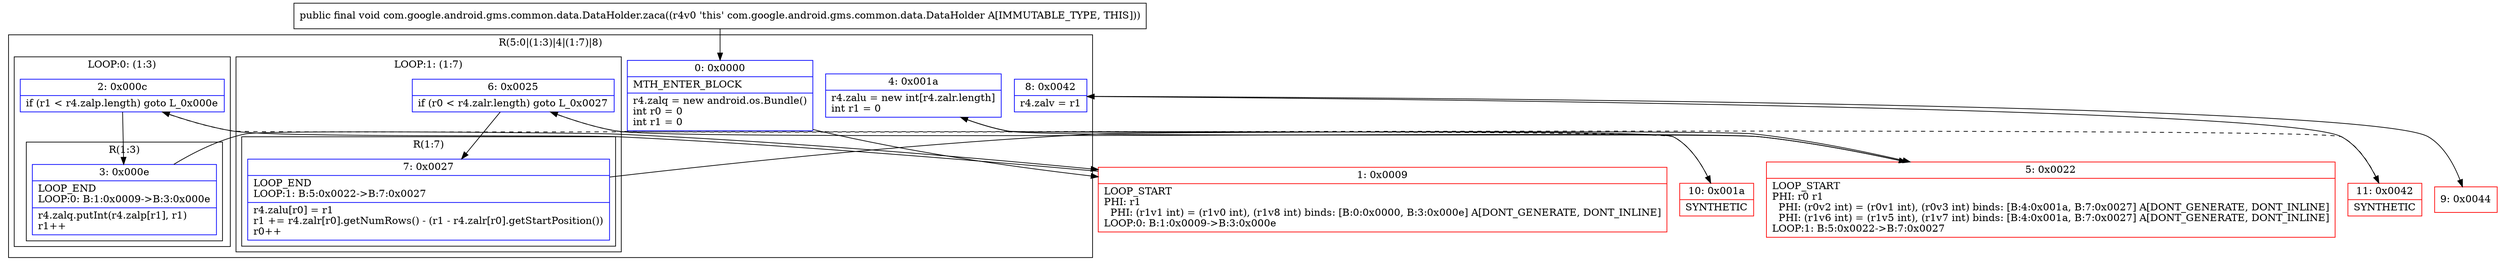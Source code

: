 digraph "CFG forcom.google.android.gms.common.data.DataHolder.zaca()V" {
subgraph cluster_Region_1145701616 {
label = "R(5:0|(1:3)|4|(1:7)|8)";
node [shape=record,color=blue];
Node_0 [shape=record,label="{0\:\ 0x0000|MTH_ENTER_BLOCK\l|r4.zalq = new android.os.Bundle()\lint r0 = 0\lint r1 = 0\l}"];
subgraph cluster_LoopRegion_1636011873 {
label = "LOOP:0: (1:3)";
node [shape=record,color=blue];
Node_2 [shape=record,label="{2\:\ 0x000c|if (r1 \< r4.zalp.length) goto L_0x000e\l}"];
subgraph cluster_Region_1979345445 {
label = "R(1:3)";
node [shape=record,color=blue];
Node_3 [shape=record,label="{3\:\ 0x000e|LOOP_END\lLOOP:0: B:1:0x0009\-\>B:3:0x000e\l|r4.zalq.putInt(r4.zalp[r1], r1)\lr1++\l}"];
}
}
Node_4 [shape=record,label="{4\:\ 0x001a|r4.zalu = new int[r4.zalr.length]\lint r1 = 0\l}"];
subgraph cluster_LoopRegion_546992168 {
label = "LOOP:1: (1:7)";
node [shape=record,color=blue];
Node_6 [shape=record,label="{6\:\ 0x0025|if (r0 \< r4.zalr.length) goto L_0x0027\l}"];
subgraph cluster_Region_1587181762 {
label = "R(1:7)";
node [shape=record,color=blue];
Node_7 [shape=record,label="{7\:\ 0x0027|LOOP_END\lLOOP:1: B:5:0x0022\-\>B:7:0x0027\l|r4.zalu[r0] = r1\lr1 += r4.zalr[r0].getNumRows() \- (r1 \- r4.zalr[r0].getStartPosition())\lr0++\l}"];
}
}
Node_8 [shape=record,label="{8\:\ 0x0042|r4.zalv = r1\l}"];
}
Node_1 [shape=record,color=red,label="{1\:\ 0x0009|LOOP_START\lPHI: r1 \l  PHI: (r1v1 int) = (r1v0 int), (r1v8 int) binds: [B:0:0x0000, B:3:0x000e] A[DONT_GENERATE, DONT_INLINE]\lLOOP:0: B:1:0x0009\-\>B:3:0x000e\l}"];
Node_5 [shape=record,color=red,label="{5\:\ 0x0022|LOOP_START\lPHI: r0 r1 \l  PHI: (r0v2 int) = (r0v1 int), (r0v3 int) binds: [B:4:0x001a, B:7:0x0027] A[DONT_GENERATE, DONT_INLINE]\l  PHI: (r1v6 int) = (r1v5 int), (r1v7 int) binds: [B:4:0x001a, B:7:0x0027] A[DONT_GENERATE, DONT_INLINE]\lLOOP:1: B:5:0x0022\-\>B:7:0x0027\l}"];
Node_9 [shape=record,color=red,label="{9\:\ 0x0044}"];
Node_10 [shape=record,color=red,label="{10\:\ 0x001a|SYNTHETIC\l}"];
Node_11 [shape=record,color=red,label="{11\:\ 0x0042|SYNTHETIC\l}"];
MethodNode[shape=record,label="{public final void com.google.android.gms.common.data.DataHolder.zaca((r4v0 'this' com.google.android.gms.common.data.DataHolder A[IMMUTABLE_TYPE, THIS])) }"];
MethodNode -> Node_0;
Node_0 -> Node_1;
Node_2 -> Node_3;
Node_2 -> Node_10[style=dashed];
Node_3 -> Node_1;
Node_4 -> Node_5;
Node_6 -> Node_7;
Node_6 -> Node_11[style=dashed];
Node_7 -> Node_5;
Node_8 -> Node_9;
Node_1 -> Node_2;
Node_5 -> Node_6;
Node_10 -> Node_4;
Node_11 -> Node_8;
}

